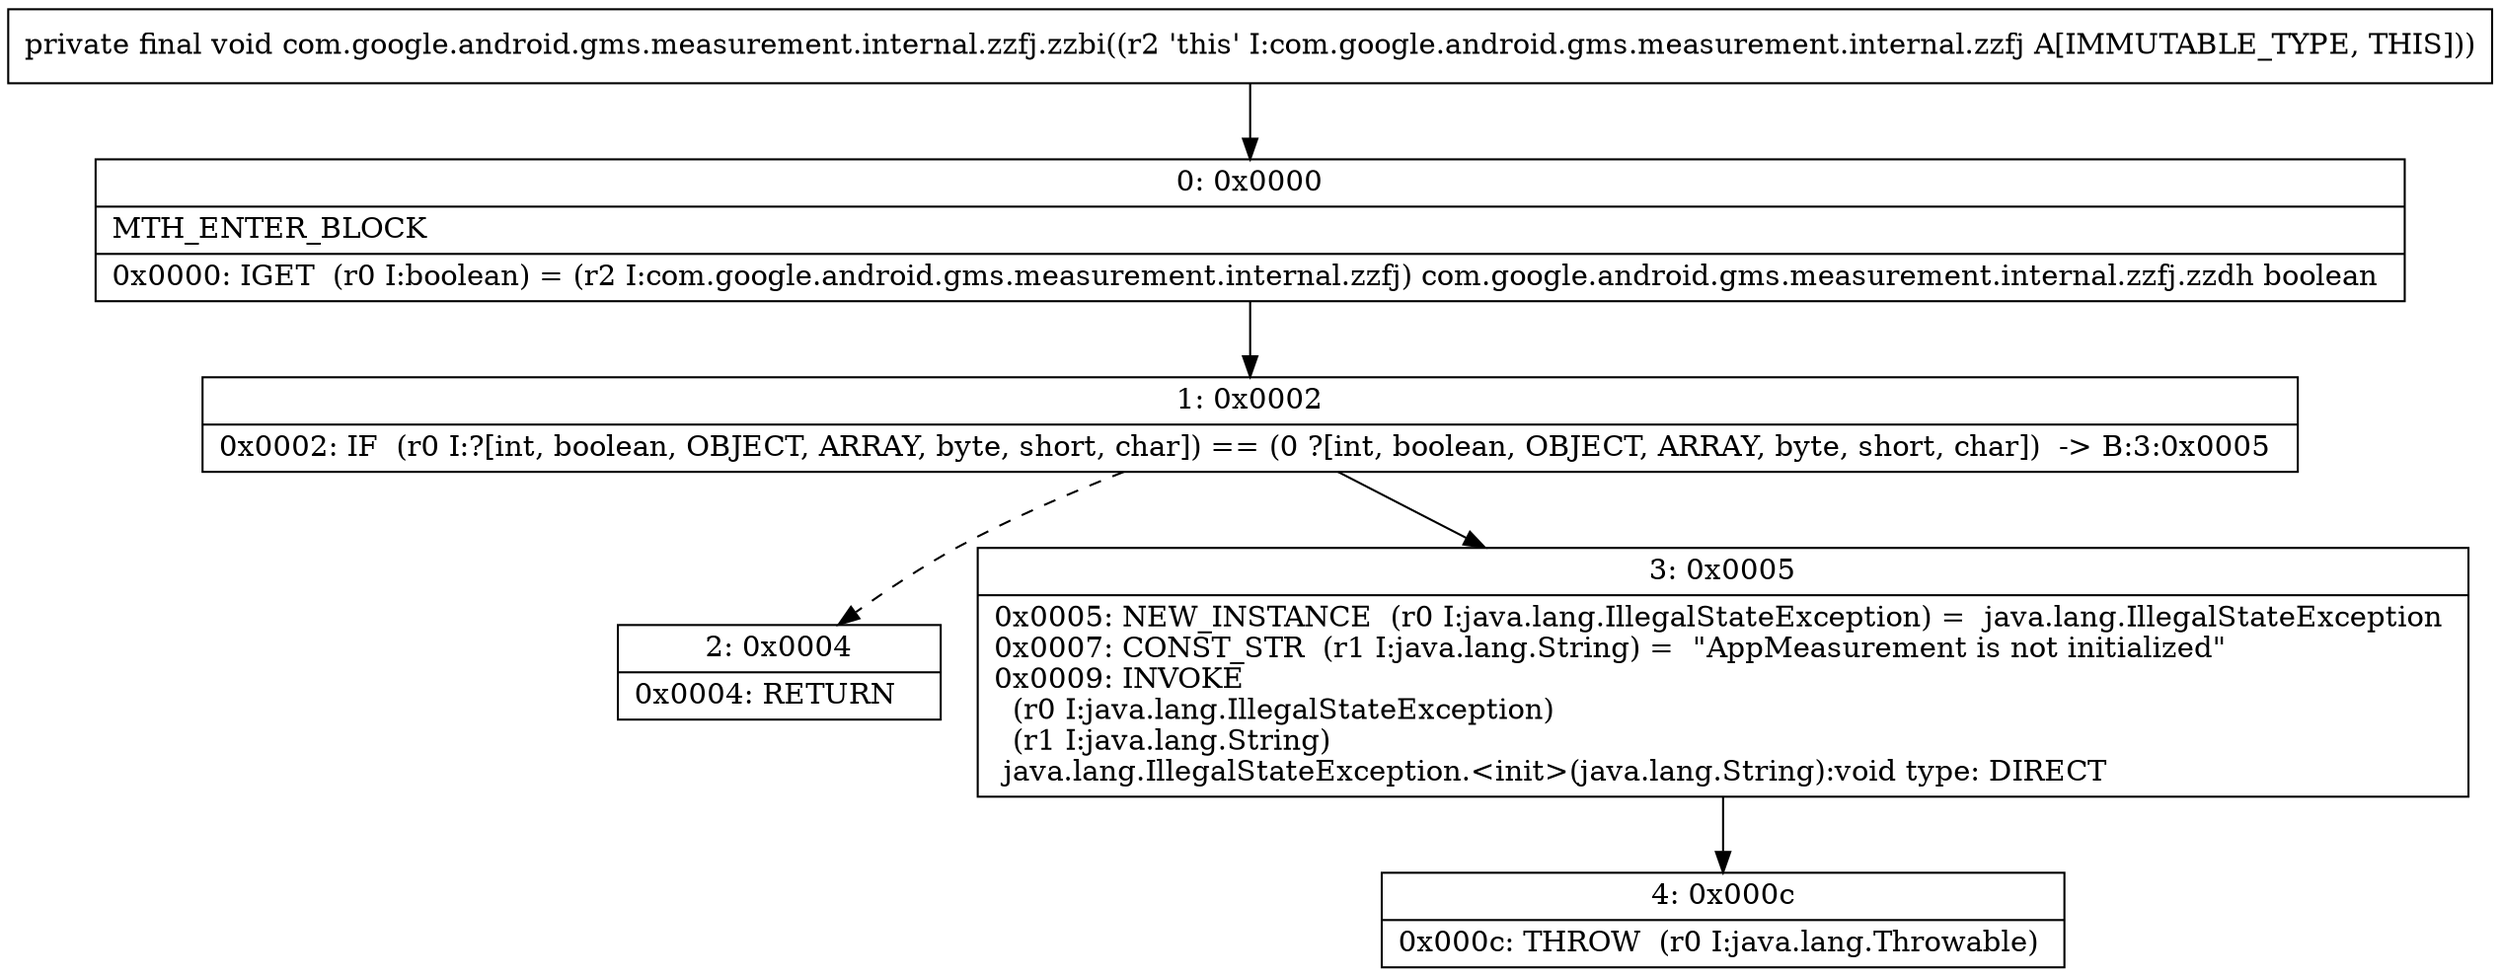 digraph "CFG forcom.google.android.gms.measurement.internal.zzfj.zzbi()V" {
Node_0 [shape=record,label="{0\:\ 0x0000|MTH_ENTER_BLOCK\l|0x0000: IGET  (r0 I:boolean) = (r2 I:com.google.android.gms.measurement.internal.zzfj) com.google.android.gms.measurement.internal.zzfj.zzdh boolean \l}"];
Node_1 [shape=record,label="{1\:\ 0x0002|0x0002: IF  (r0 I:?[int, boolean, OBJECT, ARRAY, byte, short, char]) == (0 ?[int, boolean, OBJECT, ARRAY, byte, short, char])  \-\> B:3:0x0005 \l}"];
Node_2 [shape=record,label="{2\:\ 0x0004|0x0004: RETURN   \l}"];
Node_3 [shape=record,label="{3\:\ 0x0005|0x0005: NEW_INSTANCE  (r0 I:java.lang.IllegalStateException) =  java.lang.IllegalStateException \l0x0007: CONST_STR  (r1 I:java.lang.String) =  \"AppMeasurement is not initialized\" \l0x0009: INVOKE  \l  (r0 I:java.lang.IllegalStateException)\l  (r1 I:java.lang.String)\l java.lang.IllegalStateException.\<init\>(java.lang.String):void type: DIRECT \l}"];
Node_4 [shape=record,label="{4\:\ 0x000c|0x000c: THROW  (r0 I:java.lang.Throwable) \l}"];
MethodNode[shape=record,label="{private final void com.google.android.gms.measurement.internal.zzfj.zzbi((r2 'this' I:com.google.android.gms.measurement.internal.zzfj A[IMMUTABLE_TYPE, THIS])) }"];
MethodNode -> Node_0;
Node_0 -> Node_1;
Node_1 -> Node_2[style=dashed];
Node_1 -> Node_3;
Node_3 -> Node_4;
}

